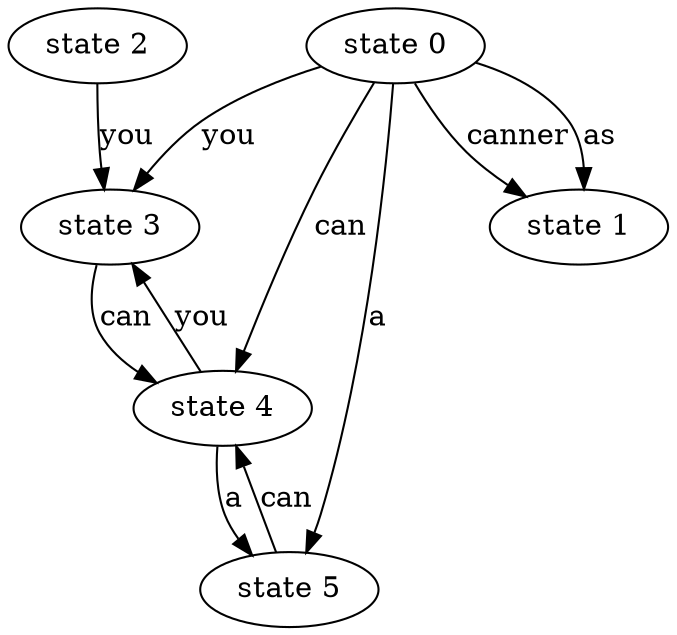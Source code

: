 digraph abc{ 
"state 2" -> "state 3" [ label="you" ]; 
"state 4" -> "state 5" [ label="a" ]; 
"state 4" -> "state 3" [ label="you" ]; 
"state 3" -> "state 4" [ label="can" ]; 
"state 0" -> "state 5" [ label="a" ]; 
"state 0" -> "state 1" [ label="canner" ]; 
"state 0" -> "state 1" [ label="as" ]; 
"state 0" -> "state 4" [ label="can" ]; 
"state 0" -> "state 3" [ label="you" ]; 
"state 5" -> "state 4" [ label="can" ]; 
}